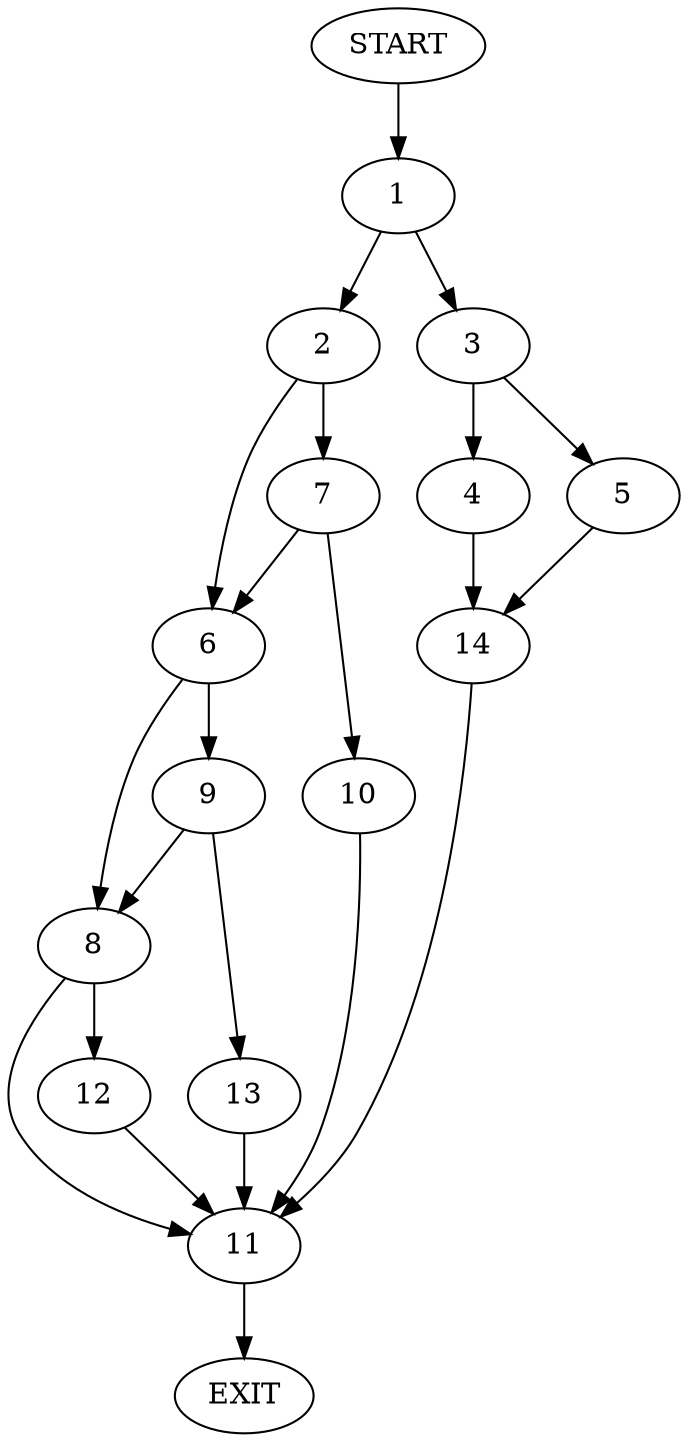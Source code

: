 digraph {
0 [label="START"]
15 [label="EXIT"]
0 -> 1
1 -> 2
1 -> 3
3 -> 4
3 -> 5
2 -> 6
2 -> 7
6 -> 8
6 -> 9
7 -> 6
7 -> 10
10 -> 11
11 -> 15
8 -> 12
8 -> 11
9 -> 8
9 -> 13
13 -> 11
12 -> 11
4 -> 14
5 -> 14
14 -> 11
}
